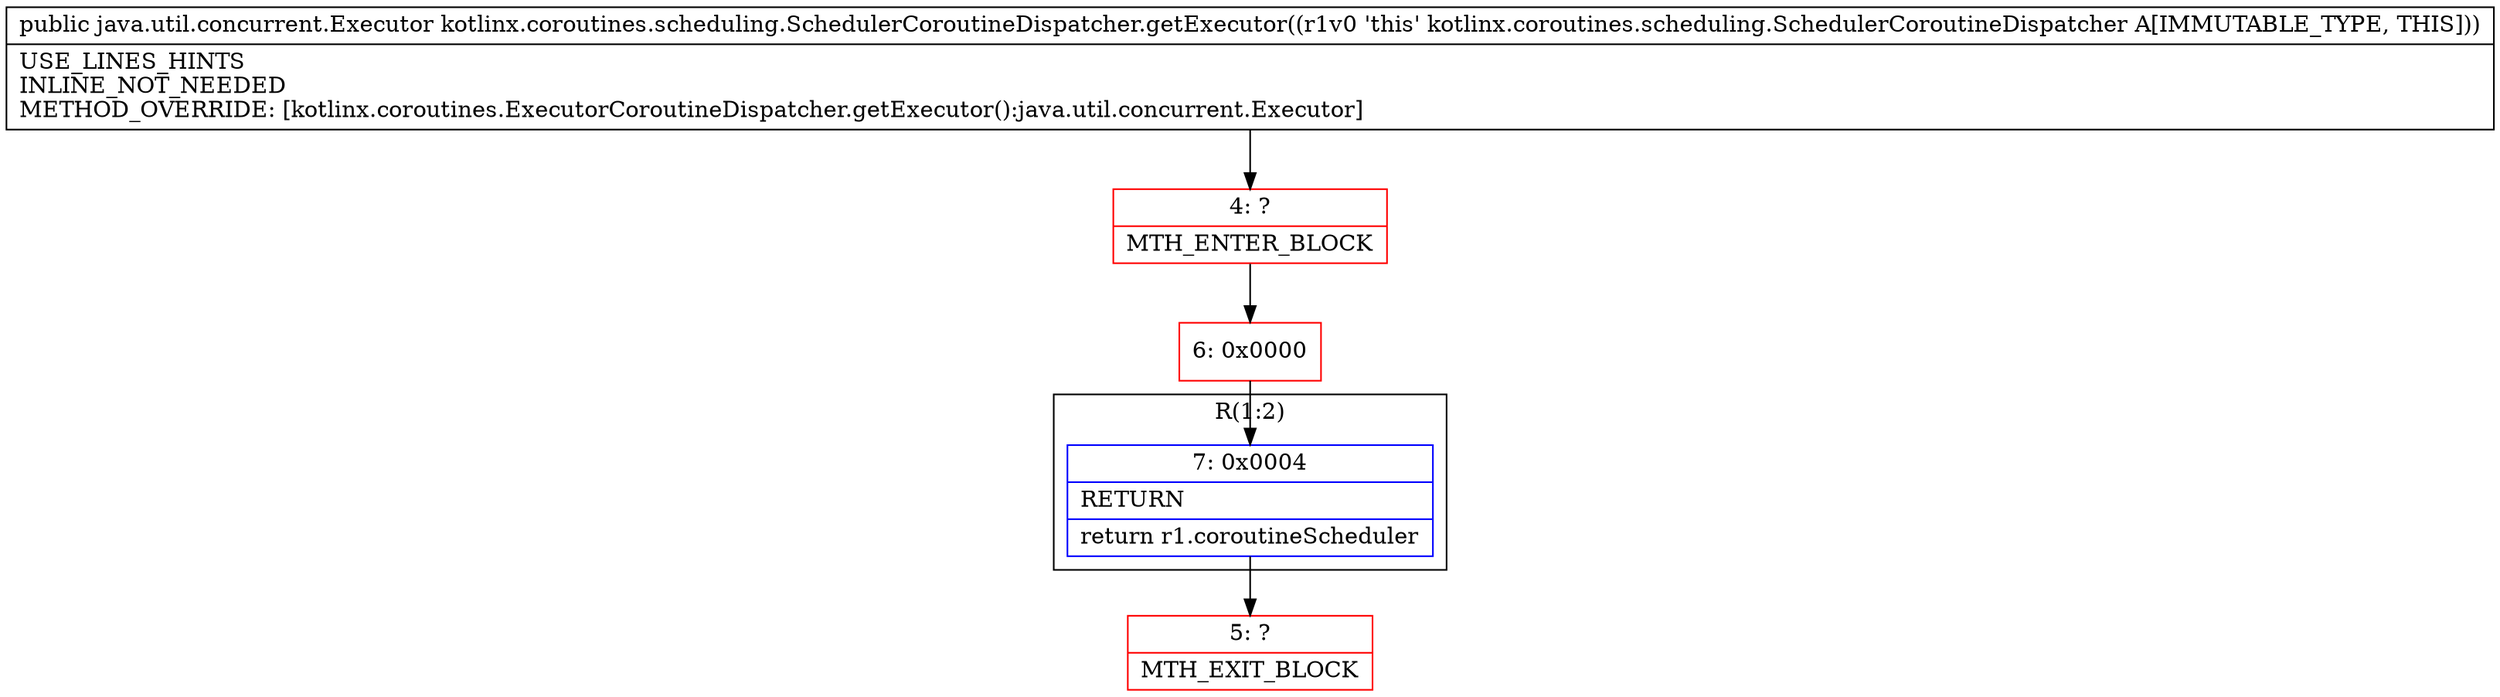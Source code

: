 digraph "CFG forkotlinx.coroutines.scheduling.SchedulerCoroutineDispatcher.getExecutor()Ljava\/util\/concurrent\/Executor;" {
subgraph cluster_Region_380956572 {
label = "R(1:2)";
node [shape=record,color=blue];
Node_7 [shape=record,label="{7\:\ 0x0004|RETURN\l|return r1.coroutineScheduler\l}"];
}
Node_4 [shape=record,color=red,label="{4\:\ ?|MTH_ENTER_BLOCK\l}"];
Node_6 [shape=record,color=red,label="{6\:\ 0x0000}"];
Node_5 [shape=record,color=red,label="{5\:\ ?|MTH_EXIT_BLOCK\l}"];
MethodNode[shape=record,label="{public java.util.concurrent.Executor kotlinx.coroutines.scheduling.SchedulerCoroutineDispatcher.getExecutor((r1v0 'this' kotlinx.coroutines.scheduling.SchedulerCoroutineDispatcher A[IMMUTABLE_TYPE, THIS]))  | USE_LINES_HINTS\lINLINE_NOT_NEEDED\lMETHOD_OVERRIDE: [kotlinx.coroutines.ExecutorCoroutineDispatcher.getExecutor():java.util.concurrent.Executor]\l}"];
MethodNode -> Node_4;Node_7 -> Node_5;
Node_4 -> Node_6;
Node_6 -> Node_7;
}

